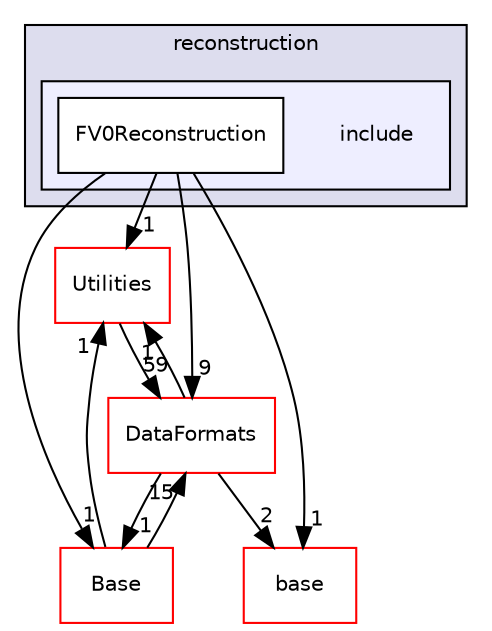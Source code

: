 digraph "/home/travis/build/AliceO2Group/AliceO2/Detectors/FIT/FV0/reconstruction/include" {
  bgcolor=transparent;
  compound=true
  node [ fontsize="10", fontname="Helvetica"];
  edge [ labelfontsize="10", labelfontname="Helvetica"];
  subgraph clusterdir_e0bfde3cc4c1f87a15076e6d43624461 {
    graph [ bgcolor="#ddddee", pencolor="black", label="reconstruction" fontname="Helvetica", fontsize="10", URL="dir_e0bfde3cc4c1f87a15076e6d43624461.html"]
  subgraph clusterdir_42286fa65ae4b12167755af12ea2b83a {
    graph [ bgcolor="#eeeeff", pencolor="black", label="" URL="dir_42286fa65ae4b12167755af12ea2b83a.html"];
    dir_42286fa65ae4b12167755af12ea2b83a [shape=plaintext label="include"];
    dir_e68517d222d96c0d7c6f734e2671f75b [shape=box label="FV0Reconstruction" color="black" fillcolor="white" style="filled" URL="dir_e68517d222d96c0d7c6f734e2671f75b.html"];
  }
  }
  dir_b05a5fa85f84bfc9013183c9d87f9a36 [shape=box label="Utilities" color="red" URL="dir_b05a5fa85f84bfc9013183c9d87f9a36.html"];
  dir_37c90836491b695b472bf98d1be8336b [shape=box label="Base" color="red" URL="dir_37c90836491b695b472bf98d1be8336b.html"];
  dir_33a453ce68726fac67bcc8248d4ab430 [shape=box label="base" color="red" URL="dir_33a453ce68726fac67bcc8248d4ab430.html"];
  dir_2171f7ec022c5423887b07c69b2f5b48 [shape=box label="DataFormats" color="red" URL="dir_2171f7ec022c5423887b07c69b2f5b48.html"];
  dir_b05a5fa85f84bfc9013183c9d87f9a36->dir_2171f7ec022c5423887b07c69b2f5b48 [headlabel="59", labeldistance=1.5 headhref="dir_000638_000090.html"];
  dir_37c90836491b695b472bf98d1be8336b->dir_b05a5fa85f84bfc9013183c9d87f9a36 [headlabel="1", labeldistance=1.5 headhref="dir_000293_000638.html"];
  dir_37c90836491b695b472bf98d1be8336b->dir_2171f7ec022c5423887b07c69b2f5b48 [headlabel="15", labeldistance=1.5 headhref="dir_000293_000090.html"];
  dir_e68517d222d96c0d7c6f734e2671f75b->dir_b05a5fa85f84bfc9013183c9d87f9a36 [headlabel="1", labeldistance=1.5 headhref="dir_000496_000638.html"];
  dir_e68517d222d96c0d7c6f734e2671f75b->dir_37c90836491b695b472bf98d1be8336b [headlabel="1", labeldistance=1.5 headhref="dir_000496_000293.html"];
  dir_e68517d222d96c0d7c6f734e2671f75b->dir_33a453ce68726fac67bcc8248d4ab430 [headlabel="1", labeldistance=1.5 headhref="dir_000496_000186.html"];
  dir_e68517d222d96c0d7c6f734e2671f75b->dir_2171f7ec022c5423887b07c69b2f5b48 [headlabel="9", labeldistance=1.5 headhref="dir_000496_000090.html"];
  dir_2171f7ec022c5423887b07c69b2f5b48->dir_b05a5fa85f84bfc9013183c9d87f9a36 [headlabel="1", labeldistance=1.5 headhref="dir_000090_000638.html"];
  dir_2171f7ec022c5423887b07c69b2f5b48->dir_37c90836491b695b472bf98d1be8336b [headlabel="1", labeldistance=1.5 headhref="dir_000090_000293.html"];
  dir_2171f7ec022c5423887b07c69b2f5b48->dir_33a453ce68726fac67bcc8248d4ab430 [headlabel="2", labeldistance=1.5 headhref="dir_000090_000186.html"];
}
